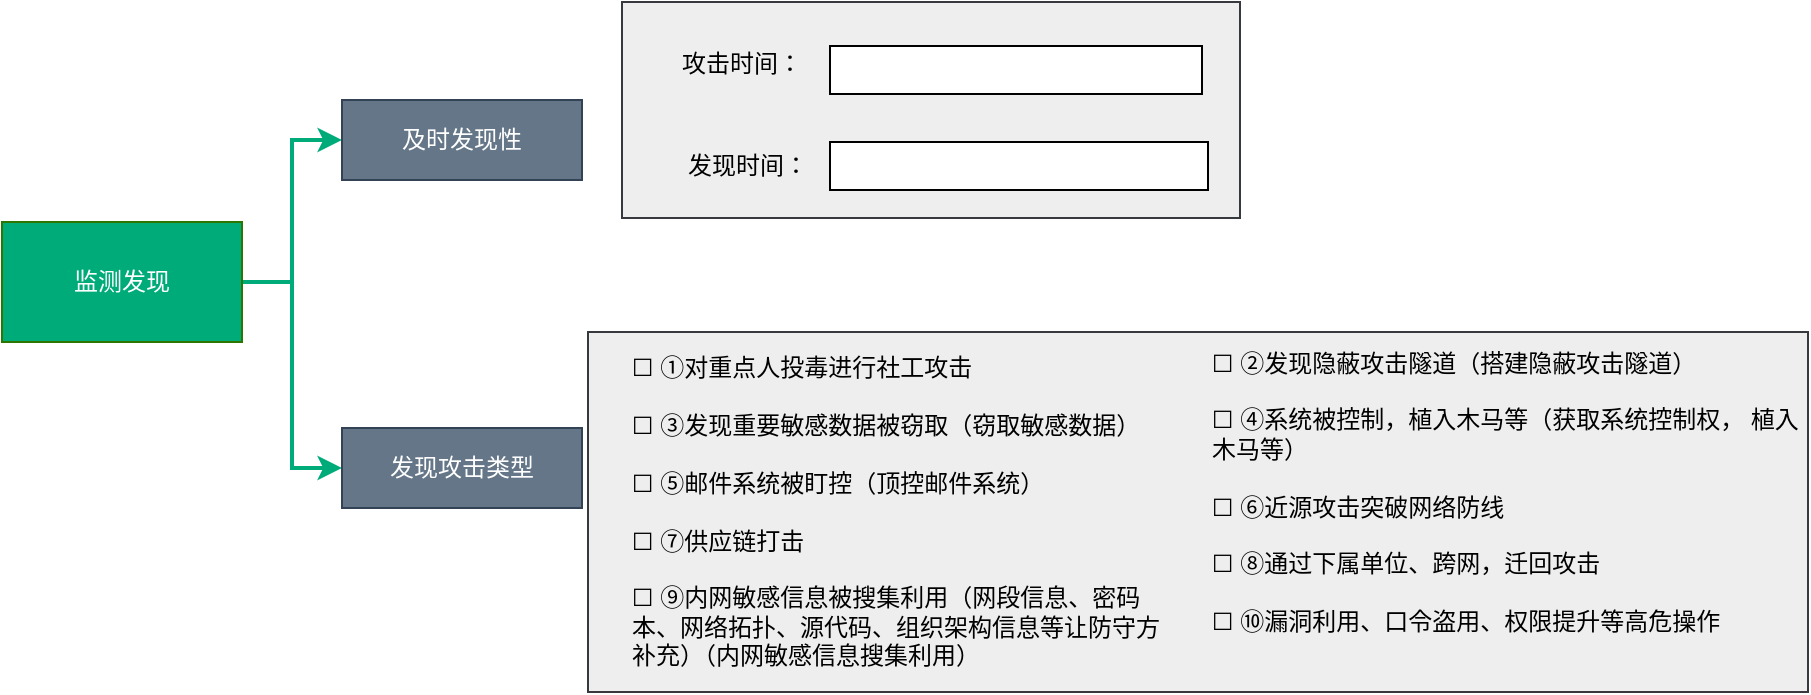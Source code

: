 <mxfile version="21.6.5" type="github" pages="6">
  <diagram name="第 1 页" id="CrQ0aTaLahwgxUJB0Oti">
    <mxGraphModel dx="780" dy="496" grid="0" gridSize="10" guides="1" tooltips="1" connect="1" arrows="1" fold="1" page="1" pageScale="1" pageWidth="1200" pageHeight="1920" math="0" shadow="0">
      <root>
        <mxCell id="0" />
        <mxCell id="1" parent="0" />
        <mxCell id="eXfeWmbaZbOtzLUSjpVF-14" style="edgeStyle=orthogonalEdgeStyle;rounded=0;orthogonalLoop=1;jettySize=auto;html=1;exitX=1;exitY=0.5;exitDx=0;exitDy=0;entryX=0;entryY=0.5;entryDx=0;entryDy=0;strokeColor=#00AB7A;strokeWidth=2;" parent="1" source="eXfeWmbaZbOtzLUSjpVF-1" target="eXfeWmbaZbOtzLUSjpVF-7" edge="1">
          <mxGeometry relative="1" as="geometry" />
        </mxCell>
        <mxCell id="eXfeWmbaZbOtzLUSjpVF-15" style="edgeStyle=orthogonalEdgeStyle;rounded=0;orthogonalLoop=1;jettySize=auto;html=1;exitX=1;exitY=0.5;exitDx=0;exitDy=0;entryX=0;entryY=0.5;entryDx=0;entryDy=0;strokeColor=#00AB7A;strokeWidth=2;" parent="1" source="eXfeWmbaZbOtzLUSjpVF-1" target="eXfeWmbaZbOtzLUSjpVF-8" edge="1">
          <mxGeometry relative="1" as="geometry" />
        </mxCell>
        <mxCell id="eXfeWmbaZbOtzLUSjpVF-1" value="监测发现" style="rounded=0;whiteSpace=wrap;html=1;fillColor=#00ab7a;fontColor=#ffffff;strokeColor=#2D7600;" parent="1" vertex="1">
          <mxGeometry x="7" y="245" width="120" height="60" as="geometry" />
        </mxCell>
        <mxCell id="eXfeWmbaZbOtzLUSjpVF-3" value="" style="rounded=0;whiteSpace=wrap;html=1;fillColor=#eeeeee;strokeColor=#36393d;" parent="1" vertex="1">
          <mxGeometry x="300" y="300" width="610" height="180" as="geometry" />
        </mxCell>
        <mxCell id="eXfeWmbaZbOtzLUSjpVF-4" value="&lt;div&gt;☐ ①对重点人投毒进行社工攻击&lt;/div&gt;&lt;div&gt;&lt;br&gt;&lt;/div&gt;&lt;div&gt;☐ ③发现重要敏感数据被窃取（窃取敏感数据）&lt;/div&gt;&lt;div&gt;&lt;br&gt;&lt;/div&gt;&lt;div&gt;☐ ⑤邮件系统被盯控（顶控邮件系统）&lt;/div&gt;&lt;div&gt;&lt;br&gt;&lt;/div&gt;&lt;div&gt;☐ ⑦供应链打击&lt;/div&gt;&lt;div&gt;&lt;br&gt;&lt;/div&gt;&lt;div&gt;☐ ⑨内网敏感信息被搜集利用（网段信息、密码本、网络拓扑、源代码、组织架构信息等让防守方补充）（内网敏感信息搜集利用）&lt;/div&gt;" style="text;html=1;strokeColor=none;fillColor=none;align=left;verticalAlign=middle;whiteSpace=wrap;rounded=0;" parent="1" vertex="1">
          <mxGeometry x="320" y="310" width="270" height="160" as="geometry" />
        </mxCell>
        <mxCell id="eXfeWmbaZbOtzLUSjpVF-5" value="&lt;div&gt;☐ ②发现隐蔽攻击隧道（搭建隐蔽攻击隧道）&lt;/div&gt;&lt;div&gt;&lt;br&gt;&lt;/div&gt;&lt;div&gt;☐ ④系统被控制，植入木马等（获取系统控制权， 植入木马等）&lt;/div&gt;&lt;div&gt;&lt;br&gt;&lt;/div&gt;&lt;div&gt;☐ ⑥近源攻击突破网络防线&lt;/div&gt;&lt;div&gt;&lt;br&gt;&lt;/div&gt;&lt;div&gt;☐ ⑧通过下属单位、跨网，迁回攻击&lt;/div&gt;&lt;div&gt;&lt;br&gt;&lt;/div&gt;&lt;div&gt;☐ ⑩漏洞利用、口令盗用、权限提升等高危操作&lt;/div&gt;" style="text;html=1;strokeColor=none;fillColor=none;align=left;verticalAlign=middle;whiteSpace=wrap;rounded=0;" parent="1" vertex="1">
          <mxGeometry x="610" y="300" width="300" height="160" as="geometry" />
        </mxCell>
        <mxCell id="eXfeWmbaZbOtzLUSjpVF-7" value="及时发现性" style="rounded=0;whiteSpace=wrap;html=1;fillColor=#647687;fontColor=#ffffff;strokeColor=#314354;" parent="1" vertex="1">
          <mxGeometry x="177" y="184" width="120" height="40" as="geometry" />
        </mxCell>
        <mxCell id="eXfeWmbaZbOtzLUSjpVF-8" value="发现攻击类型" style="rounded=0;whiteSpace=wrap;html=1;fillColor=#647687;fontColor=#ffffff;strokeColor=#314354;" parent="1" vertex="1">
          <mxGeometry x="177" y="348" width="120" height="40" as="geometry" />
        </mxCell>
        <mxCell id="eXfeWmbaZbOtzLUSjpVF-17" value="" style="rounded=0;whiteSpace=wrap;html=1;fillColor=#eeeeee;strokeColor=#36393d;" parent="1" vertex="1">
          <mxGeometry x="317" y="135" width="309" height="108" as="geometry" />
        </mxCell>
        <mxCell id="eXfeWmbaZbOtzLUSjpVF-18" value="攻击时间：" style="text;html=1;strokeColor=none;fillColor=none;align=left;verticalAlign=middle;whiteSpace=wrap;rounded=0;" parent="1" vertex="1">
          <mxGeometry x="345" y="151" width="254" height="30" as="geometry" />
        </mxCell>
        <mxCell id="eXfeWmbaZbOtzLUSjpVF-19" value="发现时间：" style="text;html=1;strokeColor=none;fillColor=none;align=left;verticalAlign=middle;whiteSpace=wrap;rounded=0;" parent="1" vertex="1">
          <mxGeometry x="348" y="202" width="245" height="30" as="geometry" />
        </mxCell>
        <mxCell id="kLGyThrhckxe5NP_JQHb-1" value="" style="rounded=0;whiteSpace=wrap;html=1;" vertex="1" parent="1">
          <mxGeometry x="421" y="157" width="186" height="24" as="geometry" />
        </mxCell>
        <mxCell id="kLGyThrhckxe5NP_JQHb-2" value="" style="rounded=0;whiteSpace=wrap;html=1;" vertex="1" parent="1">
          <mxGeometry x="421" y="205" width="189" height="24" as="geometry" />
        </mxCell>
      </root>
    </mxGraphModel>
  </diagram>
  <diagram id="p5nM-cw93ejrtOuZQk2b" name="第 2 页">
    <mxGraphModel dx="780" dy="496" grid="0" gridSize="10" guides="1" tooltips="1" connect="1" arrows="1" fold="1" page="1" pageScale="1" pageWidth="1200" pageHeight="1920" math="0" shadow="0">
      <root>
        <mxCell id="0" />
        <mxCell id="1" parent="0" />
        <mxCell id="lrqYtt0-dxsMB4nwOzM2-1" style="edgeStyle=orthogonalEdgeStyle;rounded=0;orthogonalLoop=1;jettySize=auto;html=1;exitX=1;exitY=0.5;exitDx=0;exitDy=0;entryX=0;entryY=0.5;entryDx=0;entryDy=0;strokeColor=#00AB7A;strokeWidth=2;" edge="1" parent="1" source="lrqYtt0-dxsMB4nwOzM2-3" target="lrqYtt0-dxsMB4nwOzM2-7">
          <mxGeometry relative="1" as="geometry" />
        </mxCell>
        <mxCell id="lrqYtt0-dxsMB4nwOzM2-2" style="edgeStyle=orthogonalEdgeStyle;rounded=0;orthogonalLoop=1;jettySize=auto;html=1;exitX=1;exitY=0.5;exitDx=0;exitDy=0;entryX=0;entryY=0.5;entryDx=0;entryDy=0;strokeColor=#00AB7A;strokeWidth=2;" edge="1" parent="1" source="lrqYtt0-dxsMB4nwOzM2-3" target="lrqYtt0-dxsMB4nwOzM2-8">
          <mxGeometry relative="1" as="geometry" />
        </mxCell>
        <mxCell id="lrqYtt0-dxsMB4nwOzM2-3" value="分析研判" style="rounded=0;whiteSpace=wrap;html=1;fillColor=#00ab7a;fontColor=#ffffff;strokeColor=#2D7600;" vertex="1" parent="1">
          <mxGeometry x="7" y="245" width="120" height="60" as="geometry" />
        </mxCell>
        <mxCell id="lrqYtt0-dxsMB4nwOzM2-7" value="攻击痕迹提取" style="rounded=0;whiteSpace=wrap;html=1;fillColor=#647687;fontColor=#ffffff;strokeColor=#314354;" vertex="1" parent="1">
          <mxGeometry x="177" y="184" width="120" height="40" as="geometry" />
        </mxCell>
        <mxCell id="lrqYtt0-dxsMB4nwOzM2-8" value="攻击样本分析" style="rounded=0;whiteSpace=wrap;html=1;fillColor=#647687;fontColor=#ffffff;strokeColor=#314354;" vertex="1" parent="1">
          <mxGeometry x="177" y="348" width="120" height="40" as="geometry" />
        </mxCell>
        <mxCell id="lrqYtt0-dxsMB4nwOzM2-13" value="" style="group" vertex="1" connectable="0" parent="1">
          <mxGeometry x="317" y="309" width="499" height="121" as="geometry" />
        </mxCell>
        <mxCell id="lrqYtt0-dxsMB4nwOzM2-4" value="" style="rounded=0;whiteSpace=wrap;html=1;fillColor=#eeeeee;strokeColor=#36393d;" vertex="1" parent="lrqYtt0-dxsMB4nwOzM2-13">
          <mxGeometry y="3.457" width="478" height="117.543" as="geometry" />
        </mxCell>
        <mxCell id="lrqYtt0-dxsMB4nwOzM2-5" value="&lt;div&gt;☐&amp;nbsp;能够对该起事件涉及的恶意进程、&lt;span style=&quot;background-color: initial;&quot;&gt;样本等进行分析，包活功能特点、回连信息等&lt;/span&gt;&lt;/div&gt;" style="text;html=1;strokeColor=none;fillColor=none;align=left;verticalAlign=middle;whiteSpace=wrap;rounded=0;" vertex="1" parent="lrqYtt0-dxsMB4nwOzM2-13">
          <mxGeometry x="20" width="479" height="65.686" as="geometry" />
        </mxCell>
        <mxCell id="lrqYtt0-dxsMB4nwOzM2-12" value="☐&amp;nbsp;能够对攻击源IP位置及资产数据、攻击频次、攻击历史信息、攻击意图等进行分析" style="text;html=1;strokeColor=none;fillColor=none;align=center;verticalAlign=middle;whiteSpace=wrap;rounded=0;" vertex="1" parent="lrqYtt0-dxsMB4nwOzM2-13">
          <mxGeometry x="17" y="72.6" width="458" height="34.571" as="geometry" />
        </mxCell>
        <mxCell id="lrqYtt0-dxsMB4nwOzM2-15" value="" style="group" vertex="1" connectable="0" parent="1">
          <mxGeometry x="317" y="135" width="332" height="108" as="geometry" />
        </mxCell>
        <mxCell id="lrqYtt0-dxsMB4nwOzM2-9" value="" style="rounded=0;whiteSpace=wrap;html=1;fillColor=#eeeeee;strokeColor=#36393d;" vertex="1" parent="lrqYtt0-dxsMB4nwOzM2-15">
          <mxGeometry width="332" height="108" as="geometry" />
        </mxCell>
        <mxCell id="lrqYtt0-dxsMB4nwOzM2-10" value="☐&amp;nbsp;能够提取该起事件对应的攻击日志" style="text;html=1;strokeColor=none;fillColor=none;align=left;verticalAlign=middle;whiteSpace=wrap;rounded=0;" vertex="1" parent="lrqYtt0-dxsMB4nwOzM2-15">
          <mxGeometry x="15" y="19" width="254" height="30" as="geometry" />
        </mxCell>
        <mxCell id="lrqYtt0-dxsMB4nwOzM2-11" value="☐&amp;nbsp;能够发现恶意进程、捕获攻击样本、发现复改账号等" style="text;html=1;strokeColor=none;fillColor=none;align=left;verticalAlign=middle;whiteSpace=wrap;rounded=0;" vertex="1" parent="lrqYtt0-dxsMB4nwOzM2-15">
          <mxGeometry x="15" y="67" width="297" height="30" as="geometry" />
        </mxCell>
      </root>
    </mxGraphModel>
  </diagram>
  <diagram id="-f3bvK2FAPAgoRqjRuOI" name="第 3 页">
    <mxGraphModel dx="780" dy="496" grid="0" gridSize="10" guides="1" tooltips="1" connect="1" arrows="1" fold="1" page="1" pageScale="1" pageWidth="1200" pageHeight="1920" math="0" shadow="0">
      <root>
        <mxCell id="0" />
        <mxCell id="1" parent="0" />
        <mxCell id="UHfykyBwoHdar6ruTP-_-1" style="edgeStyle=orthogonalEdgeStyle;rounded=0;orthogonalLoop=1;jettySize=auto;html=1;exitX=1;exitY=0.5;exitDx=0;exitDy=0;entryX=0;entryY=0.5;entryDx=0;entryDy=0;strokeColor=#00AB7A;strokeWidth=2;" edge="1" parent="1" source="UHfykyBwoHdar6ruTP-_-3" target="UHfykyBwoHdar6ruTP-_-4">
          <mxGeometry relative="1" as="geometry" />
        </mxCell>
        <mxCell id="UHfykyBwoHdar6ruTP-_-2" style="edgeStyle=orthogonalEdgeStyle;rounded=0;orthogonalLoop=1;jettySize=auto;html=1;exitX=1;exitY=0.5;exitDx=0;exitDy=0;entryX=0;entryY=0.5;entryDx=0;entryDy=0;strokeColor=#00AB7A;strokeWidth=2;" edge="1" parent="1" source="UHfykyBwoHdar6ruTP-_-3" target="UHfykyBwoHdar6ruTP-_-5">
          <mxGeometry relative="1" as="geometry" />
        </mxCell>
        <mxCell id="UHfykyBwoHdar6ruTP-_-3" value="应急处置" style="rounded=0;whiteSpace=wrap;html=1;fillColor=#00ab7a;fontColor=#ffffff;strokeColor=#2D7600;" vertex="1" parent="1">
          <mxGeometry x="7" y="245" width="120" height="60" as="geometry" />
        </mxCell>
        <mxCell id="UHfykyBwoHdar6ruTP-_-4" value="☐&amp;nbsp;事件分类分级和响应预案" style="rounded=0;whiteSpace=wrap;html=1;fillColor=#647687;fontColor=#ffffff;strokeColor=#314354;" vertex="1" parent="1">
          <mxGeometry x="177" y="49" width="182" height="40" as="geometry" />
        </mxCell>
        <mxCell id="UHfykyBwoHdar6ruTP-_-5" value="☐&amp;nbsp;攻击阻断" style="rounded=0;whiteSpace=wrap;html=1;fillColor=#647687;fontColor=#ffffff;strokeColor=#314354;" vertex="1" parent="1">
          <mxGeometry x="177" y="348" width="120" height="40" as="geometry" />
        </mxCell>
        <mxCell id="UHfykyBwoHdar6ruTP-_-10" value="" style="group;fillColor=#f9f7ed;strokeColor=#36393d;" vertex="1" connectable="0" parent="1">
          <mxGeometry x="384" y="19" width="332" height="249" as="geometry" />
        </mxCell>
        <mxCell id="UHfykyBwoHdar6ruTP-_-11" value="" style="rounded=0;whiteSpace=wrap;html=1;fillColor=#eeeeee;strokeColor=#36393d;" vertex="1" parent="UHfykyBwoHdar6ruTP-_-10">
          <mxGeometry width="332" height="249.0" as="geometry" />
        </mxCell>
        <mxCell id="UHfykyBwoHdar6ruTP-_-12" value="分类等级：" style="text;html=1;strokeColor=none;fillColor=none;align=left;verticalAlign=middle;whiteSpace=wrap;rounded=0;" vertex="1" parent="UHfykyBwoHdar6ruTP-_-10">
          <mxGeometry x="10" y="2" width="68" height="35.17" as="geometry" />
        </mxCell>
        <mxCell id="UHfykyBwoHdar6ruTP-_-13" value="上传附件：" style="text;html=1;strokeColor=none;fillColor=none;align=left;verticalAlign=middle;whiteSpace=wrap;rounded=0;" vertex="1" parent="UHfykyBwoHdar6ruTP-_-10">
          <mxGeometry x="10" y="124" width="73" height="30.43" as="geometry" />
        </mxCell>
        <mxCell id="UHfykyBwoHdar6ruTP-_-14" value="" style="rounded=0;whiteSpace=wrap;html=1;" vertex="1" parent="UHfykyBwoHdar6ruTP-_-10">
          <mxGeometry x="10" y="37.17" width="314" height="75.17" as="geometry" />
        </mxCell>
        <mxCell id="UHfykyBwoHdar6ruTP-_-16" value="" style="rounded=0;whiteSpace=wrap;html=1;fillColor=#eeeeee;strokeColor=#36393d;" vertex="1" parent="1">
          <mxGeometry x="317" y="305" width="485" height="518" as="geometry" />
        </mxCell>
        <mxCell id="UHfykyBwoHdar6ruTP-_-17" value="阻断有效攻击源" style="text;html=1;strokeColor=none;fillColor=none;align=center;verticalAlign=middle;whiteSpace=wrap;rounded=0;" vertex="1" parent="1">
          <mxGeometry x="329" y="314" width="98" height="30" as="geometry" />
        </mxCell>
        <mxCell id="UHfykyBwoHdar6ruTP-_-18" value="时间" style="text;html=1;strokeColor=none;fillColor=none;align=center;verticalAlign=middle;whiteSpace=wrap;rounded=0;fontStyle=1" vertex="1" parent="1">
          <mxGeometry x="332" y="338" width="60" height="30" as="geometry" />
        </mxCell>
        <mxCell id="UHfykyBwoHdar6ruTP-_-19" value="攻击时间：" style="text;html=1;strokeColor=none;fillColor=none;align=center;verticalAlign=middle;whiteSpace=wrap;rounded=0;" vertex="1" parent="1">
          <mxGeometry x="335" y="372" width="83" height="30" as="geometry" />
        </mxCell>
        <mxCell id="UHfykyBwoHdar6ruTP-_-20" value="发现时间：" style="text;html=1;strokeColor=none;fillColor=none;align=center;verticalAlign=middle;whiteSpace=wrap;rounded=0;" vertex="1" parent="1">
          <mxGeometry x="335" y="402" width="83" height="30" as="geometry" />
        </mxCell>
        <mxCell id="UHfykyBwoHdar6ruTP-_-21" value="阻断时间：" style="text;html=1;strokeColor=none;fillColor=none;align=center;verticalAlign=middle;whiteSpace=wrap;rounded=0;" vertex="1" parent="1">
          <mxGeometry x="336.5" y="432" width="83" height="30" as="geometry" />
        </mxCell>
        <mxCell id="UHfykyBwoHdar6ruTP-_-22" value="阻断方式" style="text;html=1;strokeColor=none;fillColor=none;align=center;verticalAlign=middle;whiteSpace=wrap;rounded=0;fontStyle=1" vertex="1" parent="1">
          <mxGeometry x="329" y="457" width="60" height="30" as="geometry" />
        </mxCell>
        <mxCell id="UHfykyBwoHdar6ruTP-_-23" value="" style="rounded=0;whiteSpace=wrap;html=1;" vertex="1" parent="1">
          <mxGeometry x="418" y="376" width="323" height="22" as="geometry" />
        </mxCell>
        <mxCell id="UHfykyBwoHdar6ruTP-_-24" value="" style="rounded=0;whiteSpace=wrap;html=1;" vertex="1" parent="1">
          <mxGeometry x="418" y="410" width="323" height="22" as="geometry" />
        </mxCell>
        <mxCell id="UHfykyBwoHdar6ruTP-_-25" value="" style="rounded=0;whiteSpace=wrap;html=1;" vertex="1" parent="1">
          <mxGeometry x="418" y="440" width="323" height="22" as="geometry" />
        </mxCell>
        <mxCell id="UHfykyBwoHdar6ruTP-_-26" value="☐&amp;nbsp;阻断IP：" style="text;html=1;strokeColor=none;fillColor=none;align=center;verticalAlign=middle;whiteSpace=wrap;rounded=0;" vertex="1" parent="1">
          <mxGeometry x="329" y="497" width="75" height="30" as="geometry" />
        </mxCell>
        <mxCell id="L4o-PnB18kgYqavaukP2-1" value="☐&amp;nbsp;阻断物理接口：" style="text;html=1;strokeColor=none;fillColor=none;align=center;verticalAlign=middle;whiteSpace=wrap;rounded=0;" vertex="1" parent="1">
          <mxGeometry x="329.5" y="538" width="109" height="30" as="geometry" />
        </mxCell>
        <mxCell id="L4o-PnB18kgYqavaukP2-2" value="☐&amp;nbsp;阻断服务：" style="text;html=1;strokeColor=none;fillColor=none;align=center;verticalAlign=middle;whiteSpace=wrap;rounded=0;" vertex="1" parent="1">
          <mxGeometry x="329" y="576" width="83" height="30" as="geometry" />
        </mxCell>
        <mxCell id="L4o-PnB18kgYqavaukP2-3" value="☐&amp;nbsp;处置社会工程学攻击：" style="text;html=1;strokeColor=none;fillColor=none;align=center;verticalAlign=middle;whiteSpace=wrap;rounded=0;" vertex="1" parent="1">
          <mxGeometry x="332.5" y="629" width="139" height="30" as="geometry" />
        </mxCell>
        <mxCell id="L4o-PnB18kgYqavaukP2-4" value="☐&amp;nbsp;阻断内网攻击入口或攻击板：" style="text;html=1;strokeColor=none;fillColor=none;align=center;verticalAlign=middle;whiteSpace=wrap;rounded=0;" vertex="1" parent="1">
          <mxGeometry x="332" y="697" width="121" height="30" as="geometry" />
        </mxCell>
        <mxCell id="L4o-PnB18kgYqavaukP2-5" value="☐ 其他：" style="text;html=1;strokeColor=none;fillColor=none;align=center;verticalAlign=middle;whiteSpace=wrap;rounded=0;" vertex="1" parent="1">
          <mxGeometry x="335" y="760" width="60" height="30" as="geometry" />
        </mxCell>
        <mxCell id="L4o-PnB18kgYqavaukP2-6" value="" style="rounded=0;whiteSpace=wrap;html=1;" vertex="1" parent="1">
          <mxGeometry x="464" y="542" width="326" height="22" as="geometry" />
        </mxCell>
        <mxCell id="L4o-PnB18kgYqavaukP2-7" value="" style="rounded=0;whiteSpace=wrap;html=1;" vertex="1" parent="1">
          <mxGeometry x="464" y="503" width="323" height="22" as="geometry" />
        </mxCell>
        <mxCell id="L4o-PnB18kgYqavaukP2-8" value="" style="rounded=0;whiteSpace=wrap;html=1;" vertex="1" parent="1">
          <mxGeometry x="464" y="580" width="326" height="41" as="geometry" />
        </mxCell>
        <mxCell id="L4o-PnB18kgYqavaukP2-9" value="" style="rounded=0;whiteSpace=wrap;html=1;" vertex="1" parent="1">
          <mxGeometry x="464" y="634" width="323" height="43" as="geometry" />
        </mxCell>
        <mxCell id="L4o-PnB18kgYqavaukP2-10" value="" style="rounded=0;whiteSpace=wrap;html=1;" vertex="1" parent="1">
          <mxGeometry x="464" y="690.5" width="323" height="43" as="geometry" />
        </mxCell>
        <mxCell id="L4o-PnB18kgYqavaukP2-11" value="" style="rounded=0;whiteSpace=wrap;html=1;" vertex="1" parent="1">
          <mxGeometry x="464" y="757" width="323" height="43" as="geometry" />
        </mxCell>
      </root>
    </mxGraphModel>
  </diagram>
  <diagram id="2p7tE6zH2btx6wOQENbS" name="第 4 页">
    <mxGraphModel dx="780" dy="496" grid="0" gridSize="10" guides="1" tooltips="1" connect="1" arrows="1" fold="1" page="1" pageScale="1" pageWidth="1200" pageHeight="1920" math="0" shadow="0">
      <root>
        <mxCell id="0" />
        <mxCell id="1" parent="0" />
        <mxCell id="JbfWvrzCSoDFf9l_nG_D-1" style="edgeStyle=orthogonalEdgeStyle;rounded=0;orthogonalLoop=1;jettySize=auto;html=1;exitX=1;exitY=0.5;exitDx=0;exitDy=0;entryX=0;entryY=0.5;entryDx=0;entryDy=0;strokeColor=#00AB7A;strokeWidth=2;" edge="1" parent="1" source="JbfWvrzCSoDFf9l_nG_D-3" target="JbfWvrzCSoDFf9l_nG_D-4">
          <mxGeometry relative="1" as="geometry" />
        </mxCell>
        <mxCell id="JbfWvrzCSoDFf9l_nG_D-3" value="通报预警" style="rounded=0;whiteSpace=wrap;html=1;fillColor=#00ab7a;fontColor=#ffffff;strokeColor=#2D7600;" vertex="1" parent="1">
          <mxGeometry x="9" y="103" width="120" height="60" as="geometry" />
        </mxCell>
        <mxCell id="JbfWvrzCSoDFf9l_nG_D-4" value="☐ 规范性" style="rounded=0;whiteSpace=wrap;html=1;fillColor=#647687;fontColor=#ffffff;strokeColor=#314354;" vertex="1" parent="1">
          <mxGeometry x="184" y="113" width="182" height="40" as="geometry" />
        </mxCell>
        <mxCell id="JbfWvrzCSoDFf9l_nG_D-6" value="" style="group;fillColor=#eeeeee;strokeColor=#36393d;" vertex="1" connectable="0" parent="1">
          <mxGeometry x="384" y="19" width="332" height="249" as="geometry" />
        </mxCell>
        <mxCell id="JbfWvrzCSoDFf9l_nG_D-7" value="" style="rounded=0;whiteSpace=wrap;html=1;fillColor=#eeeeee;strokeColor=#36393d;" vertex="1" parent="JbfWvrzCSoDFf9l_nG_D-6">
          <mxGeometry width="332" height="249.0" as="geometry" />
        </mxCell>
        <mxCell id="JbfWvrzCSoDFf9l_nG_D-8" value="简要说明：" style="text;html=1;strokeColor=none;fillColor=none;align=left;verticalAlign=middle;whiteSpace=wrap;rounded=0;" vertex="1" parent="JbfWvrzCSoDFf9l_nG_D-6">
          <mxGeometry x="14" y="127" width="68" height="35.17" as="geometry" />
        </mxCell>
        <mxCell id="JbfWvrzCSoDFf9l_nG_D-10" value="" style="rounded=0;whiteSpace=wrap;html=1;" vertex="1" parent="JbfWvrzCSoDFf9l_nG_D-6">
          <mxGeometry x="14" y="162.17" width="314" height="75.17" as="geometry" />
        </mxCell>
        <mxCell id="JbfWvrzCSoDFf9l_nG_D-9" value="上传附件：" style="text;html=1;strokeColor=none;fillColor=none;align=left;verticalAlign=middle;whiteSpace=wrap;rounded=0;" vertex="1" parent="JbfWvrzCSoDFf9l_nG_D-6">
          <mxGeometry x="17" y="17" width="73" height="30.43" as="geometry" />
        </mxCell>
      </root>
    </mxGraphModel>
  </diagram>
  <diagram id="mQQdd37KCG1ggDGPq0LU" name="第 5 页">
    <mxGraphModel dx="780" dy="496" grid="0" gridSize="10" guides="1" tooltips="1" connect="1" arrows="1" fold="1" page="1" pageScale="1" pageWidth="1200" pageHeight="1920" math="0" shadow="0">
      <root>
        <mxCell id="0" />
        <mxCell id="1" parent="0" />
        <mxCell id="YhT68nm2lyjtiluxuVeR-1" style="edgeStyle=orthogonalEdgeStyle;rounded=0;orthogonalLoop=1;jettySize=auto;html=1;exitX=1;exitY=0.5;exitDx=0;exitDy=0;entryX=0;entryY=0.5;entryDx=0;entryDy=0;strokeColor=#00AB7A;strokeWidth=2;" edge="1" parent="1" source="YhT68nm2lyjtiluxuVeR-3" target="YhT68nm2lyjtiluxuVeR-4">
          <mxGeometry relative="1" as="geometry" />
        </mxCell>
        <mxCell id="YhT68nm2lyjtiluxuVeR-2" style="edgeStyle=orthogonalEdgeStyle;rounded=0;orthogonalLoop=1;jettySize=auto;html=1;exitX=1;exitY=0.5;exitDx=0;exitDy=0;entryX=0;entryY=0.5;entryDx=0;entryDy=0;strokeColor=#00AB7A;strokeWidth=2;" edge="1" parent="1" source="YhT68nm2lyjtiluxuVeR-3" target="YhT68nm2lyjtiluxuVeR-5">
          <mxGeometry relative="1" as="geometry" />
        </mxCell>
        <mxCell id="YhT68nm2lyjtiluxuVeR-3" value="排查整改" style="rounded=0;whiteSpace=wrap;html=1;fillColor=#00ab7a;fontColor=#ffffff;strokeColor=#2D7600;" vertex="1" parent="1">
          <mxGeometry x="7" y="245" width="120" height="60" as="geometry" />
        </mxCell>
        <mxCell id="YhT68nm2lyjtiluxuVeR-4" value="☐&amp;nbsp;整改加固" style="rounded=0;whiteSpace=wrap;html=1;fillColor=#647687;fontColor=#ffffff;strokeColor=#314354;" vertex="1" parent="1">
          <mxGeometry x="177" y="184" width="120" height="40" as="geometry" />
        </mxCell>
        <mxCell id="YhT68nm2lyjtiluxuVeR-5" value="☐&amp;nbsp;全面排查整改" style="rounded=0;whiteSpace=wrap;html=1;fillColor=#647687;fontColor=#ffffff;strokeColor=#314354;" vertex="1" parent="1">
          <mxGeometry x="177" y="348" width="120" height="40" as="geometry" />
        </mxCell>
        <mxCell id="YhT68nm2lyjtiluxuVeR-6" value="" style="group" vertex="1" connectable="0" parent="1">
          <mxGeometry x="311" y="311" width="499" height="121" as="geometry" />
        </mxCell>
        <mxCell id="YhT68nm2lyjtiluxuVeR-7" value="" style="rounded=0;whiteSpace=wrap;html=1;fillColor=#eeeeee;strokeColor=#36393d;" vertex="1" parent="YhT68nm2lyjtiluxuVeR-6">
          <mxGeometry y="3.46" width="416" height="117.54" as="geometry" />
        </mxCell>
        <mxCell id="YhT68nm2lyjtiluxuVeR-8" value="&lt;div&gt;☐&amp;nbsp;在大范围内开展排查整改，&lt;span style=&quot;background-color: initial;&quot;&gt;提交详细整改排查方案&lt;/span&gt;&lt;/div&gt;" style="text;html=1;strokeColor=none;fillColor=none;align=left;verticalAlign=middle;whiteSpace=wrap;rounded=0;" vertex="1" parent="YhT68nm2lyjtiluxuVeR-6">
          <mxGeometry x="16" width="297" height="65.69" as="geometry" />
        </mxCell>
        <mxCell id="YhT68nm2lyjtiluxuVeR-9" value="☐&amp;nbsp;提交正式通知" style="text;html=1;strokeColor=none;fillColor=none;align=left;verticalAlign=middle;whiteSpace=wrap;rounded=0;" vertex="1" parent="YhT68nm2lyjtiluxuVeR-6">
          <mxGeometry x="16" y="50" width="291" height="34.57" as="geometry" />
        </mxCell>
        <mxCell id="YhT68nm2lyjtiluxuVeR-15" value="☐&amp;nbsp;提交排查整改成果成效" style="text;html=1;strokeColor=none;fillColor=none;align=left;verticalAlign=middle;whiteSpace=wrap;rounded=0;" vertex="1" parent="YhT68nm2lyjtiluxuVeR-6">
          <mxGeometry x="16" y="83" width="242" height="34.57" as="geometry" />
        </mxCell>
        <mxCell id="YhT68nm2lyjtiluxuVeR-10" value="" style="group;fillColor=#eeeeee;strokeColor=#36393d;" vertex="1" connectable="0" parent="1">
          <mxGeometry x="317" y="135" width="410" height="108" as="geometry" />
        </mxCell>
        <mxCell id="YhT68nm2lyjtiluxuVeR-11" value="" style="rounded=0;whiteSpace=wrap;html=1;fillColor=#eeeeee;strokeColor=#36393d;" vertex="1" parent="YhT68nm2lyjtiluxuVeR-10">
          <mxGeometry width="410" height="108" as="geometry" />
        </mxCell>
        <mxCell id="YhT68nm2lyjtiluxuVeR-12" value="☐ 确定该起事件涉及的资产范围、资产所属单位、运营单位等&lt;span style=&quot;background-color: initial;&quot;&gt;&lt;br&gt;&lt;/span&gt;" style="text;html=1;strokeColor=none;fillColor=none;align=left;verticalAlign=middle;whiteSpace=wrap;rounded=0;" vertex="1" parent="YhT68nm2lyjtiluxuVeR-10">
          <mxGeometry x="13" y="6" width="358" height="30" as="geometry" />
        </mxCell>
        <mxCell id="YhT68nm2lyjtiluxuVeR-13" value="☐&amp;nbsp;提交整改措施，提供清除被攻击利用的问题隐患详细方案" style="text;html=1;strokeColor=none;fillColor=none;align=left;verticalAlign=middle;whiteSpace=wrap;rounded=0;" vertex="1" parent="YhT68nm2lyjtiluxuVeR-10">
          <mxGeometry x="13" y="39" width="346" height="30" as="geometry" />
        </mxCell>
        <mxCell id="YhT68nm2lyjtiluxuVeR-14" value="☐&amp;nbsp;提交完善防护策略方案" style="text;html=1;strokeColor=none;fillColor=none;align=left;verticalAlign=middle;whiteSpace=wrap;rounded=0;" vertex="1" parent="YhT68nm2lyjtiluxuVeR-10">
          <mxGeometry x="13" y="74" width="346" height="30" as="geometry" />
        </mxCell>
      </root>
    </mxGraphModel>
  </diagram>
  <diagram id="Zhru9ta7GqFc-fdNkrxd" name="第 6 页">
    <mxGraphModel dx="780" dy="496" grid="0" gridSize="10" guides="1" tooltips="1" connect="1" arrows="1" fold="1" page="1" pageScale="1" pageWidth="1200" pageHeight="1920" math="0" shadow="0">
      <root>
        <mxCell id="0" />
        <mxCell id="1" parent="0" />
        <mxCell id="xmYn6MSLZONbyI5kkwYW-1" style="edgeStyle=orthogonalEdgeStyle;rounded=0;orthogonalLoop=1;jettySize=auto;html=1;exitX=1;exitY=0.5;exitDx=0;exitDy=0;entryX=0;entryY=0.5;entryDx=0;entryDy=0;strokeColor=#00AB7A;strokeWidth=2;" edge="1" parent="1" source="xmYn6MSLZONbyI5kkwYW-3" target="xmYn6MSLZONbyI5kkwYW-4">
          <mxGeometry relative="1" as="geometry" />
        </mxCell>
        <mxCell id="xmYn6MSLZONbyI5kkwYW-3" value="追踪朔源" style="rounded=0;whiteSpace=wrap;html=1;fillColor=#00ab7a;fontColor=#ffffff;strokeColor=#2D7600;" vertex="1" parent="1">
          <mxGeometry x="9" y="174" width="120" height="60" as="geometry" />
        </mxCell>
        <mxCell id="xmYn6MSLZONbyI5kkwYW-4" value="☐ 还原攻击链条" style="rounded=0;whiteSpace=wrap;html=1;fillColor=#647687;fontColor=#ffffff;strokeColor=#314354;" vertex="1" parent="1">
          <mxGeometry x="177" y="184" width="120" height="40" as="geometry" />
        </mxCell>
        <mxCell id="xmYn6MSLZONbyI5kkwYW-12" value="" style="rounded=0;whiteSpace=wrap;html=1;container=0;fillColor=#eeeeee;strokeColor=#36393d;" vertex="1" parent="1">
          <mxGeometry x="317" y="135" width="175" height="157" as="geometry" />
        </mxCell>
        <mxCell id="xmYn6MSLZONbyI5kkwYW-13" value="☐ 定位攻击入口&lt;span style=&quot;background-color: initial;&quot;&gt;&lt;br&gt;&lt;/span&gt;" style="text;html=1;strokeColor=none;fillColor=none;align=left;verticalAlign=middle;whiteSpace=wrap;rounded=0;container=0;" vertex="1" parent="1">
          <mxGeometry x="330" y="141" width="358" height="30" as="geometry" />
        </mxCell>
        <mxCell id="xmYn6MSLZONbyI5kkwYW-14" value="☐&amp;nbsp;锁定内网跳板" style="text;html=1;strokeColor=none;fillColor=none;align=left;verticalAlign=middle;whiteSpace=wrap;rounded=0;container=0;" vertex="1" parent="1">
          <mxGeometry x="330" y="174" width="346" height="30" as="geometry" />
        </mxCell>
        <mxCell id="xmYn6MSLZONbyI5kkwYW-15" value="☐ 还原攻击路径" style="text;html=1;strokeColor=none;fillColor=none;align=left;verticalAlign=middle;whiteSpace=wrap;rounded=0;container=0;" vertex="1" parent="1">
          <mxGeometry x="330" y="209" width="346" height="30" as="geometry" />
        </mxCell>
        <mxCell id="xmYn6MSLZONbyI5kkwYW-16" value="☐ 刻画出完整的攻击链条" style="text;html=1;strokeColor=none;fillColor=none;align=left;verticalAlign=middle;whiteSpace=wrap;rounded=0;container=0;" vertex="1" parent="1">
          <mxGeometry x="330" y="248" width="346" height="30" as="geometry" />
        </mxCell>
      </root>
    </mxGraphModel>
  </diagram>
</mxfile>
